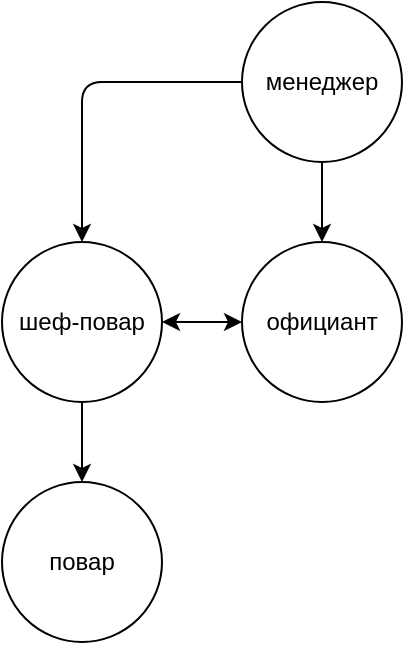 <mxfile version="15.1.4" type="github">
  <diagram id="wxr2KYNad2D7aiPDV1im" name="Page-1">
    <mxGraphModel dx="1422" dy="762" grid="1" gridSize="10" guides="1" tooltips="1" connect="1" arrows="1" fold="1" page="1" pageScale="1" pageWidth="827" pageHeight="1169" math="0" shadow="0">
      <root>
        <mxCell id="0" />
        <mxCell id="1" parent="0" />
        <mxCell id="h-JdYIa3IzR2uq4JypdU-1" value="официант" style="ellipse;whiteSpace=wrap;html=1;aspect=fixed;" vertex="1" parent="1">
          <mxGeometry x="400" y="320" width="80" height="80" as="geometry" />
        </mxCell>
        <mxCell id="h-JdYIa3IzR2uq4JypdU-6" style="edgeStyle=orthogonalEdgeStyle;rounded=0;orthogonalLoop=1;jettySize=auto;html=1;entryX=0.5;entryY=0;entryDx=0;entryDy=0;" edge="1" parent="1" source="h-JdYIa3IzR2uq4JypdU-2" target="h-JdYIa3IzR2uq4JypdU-1">
          <mxGeometry relative="1" as="geometry" />
        </mxCell>
        <mxCell id="h-JdYIa3IzR2uq4JypdU-2" value="менеджер" style="ellipse;whiteSpace=wrap;html=1;aspect=fixed;" vertex="1" parent="1">
          <mxGeometry x="400" y="200" width="80" height="80" as="geometry" />
        </mxCell>
        <mxCell id="h-JdYIa3IzR2uq4JypdU-9" style="edgeStyle=orthogonalEdgeStyle;rounded=0;orthogonalLoop=1;jettySize=auto;html=1;entryX=0.5;entryY=0;entryDx=0;entryDy=0;" edge="1" parent="1" source="h-JdYIa3IzR2uq4JypdU-3" target="h-JdYIa3IzR2uq4JypdU-4">
          <mxGeometry relative="1" as="geometry" />
        </mxCell>
        <mxCell id="h-JdYIa3IzR2uq4JypdU-3" value="шеф-повар" style="ellipse;whiteSpace=wrap;html=1;aspect=fixed;" vertex="1" parent="1">
          <mxGeometry x="280" y="320" width="80" height="80" as="geometry" />
        </mxCell>
        <mxCell id="h-JdYIa3IzR2uq4JypdU-4" value="повар" style="ellipse;whiteSpace=wrap;html=1;aspect=fixed;" vertex="1" parent="1">
          <mxGeometry x="280" y="440" width="80" height="80" as="geometry" />
        </mxCell>
        <mxCell id="h-JdYIa3IzR2uq4JypdU-8" value="" style="endArrow=classic;startArrow=classic;html=1;entryX=0;entryY=0.5;entryDx=0;entryDy=0;exitX=1;exitY=0.5;exitDx=0;exitDy=0;" edge="1" parent="1" source="h-JdYIa3IzR2uq4JypdU-3" target="h-JdYIa3IzR2uq4JypdU-1">
          <mxGeometry width="50" height="50" relative="1" as="geometry">
            <mxPoint x="430" y="570" as="sourcePoint" />
            <mxPoint x="480" y="520" as="targetPoint" />
          </mxGeometry>
        </mxCell>
        <mxCell id="h-JdYIa3IzR2uq4JypdU-10" value="" style="endArrow=classic;html=1;entryX=0.5;entryY=0;entryDx=0;entryDy=0;exitX=0;exitY=0.5;exitDx=0;exitDy=0;" edge="1" parent="1" source="h-JdYIa3IzR2uq4JypdU-2" target="h-JdYIa3IzR2uq4JypdU-3">
          <mxGeometry width="50" height="50" relative="1" as="geometry">
            <mxPoint x="430" y="570" as="sourcePoint" />
            <mxPoint x="480" y="520" as="targetPoint" />
            <Array as="points">
              <mxPoint x="320" y="240" />
            </Array>
          </mxGeometry>
        </mxCell>
      </root>
    </mxGraphModel>
  </diagram>
</mxfile>

